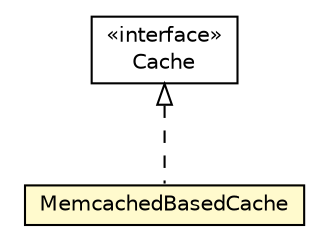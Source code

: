 #!/usr/local/bin/dot
#
# Class diagram 
# Generated by UMLGraph version R5_6_6-8-g8d7759 (http://www.umlgraph.org/)
#

digraph G {
	edge [fontname="Helvetica",fontsize=10,labelfontname="Helvetica",labelfontsize=10];
	node [fontname="Helvetica",fontsize=10,shape=plaintext];
	nodesep=0.25;
	ranksep=0.5;
	// org.dayatang.cache.Cache
	c68852 [label=<<table title="org.dayatang.cache.Cache" border="0" cellborder="1" cellspacing="0" cellpadding="2" port="p" href="../Cache.html">
		<tr><td><table border="0" cellspacing="0" cellpadding="1">
<tr><td align="center" balign="center"> &#171;interface&#187; </td></tr>
<tr><td align="center" balign="center"> Cache </td></tr>
		</table></td></tr>
		</table>>, URL="../Cache.html", fontname="Helvetica", fontcolor="black", fontsize=10.0];
	// org.dayatang.cache.memcached.MemcachedBasedCache
	c68853 [label=<<table title="org.dayatang.cache.memcached.MemcachedBasedCache" border="0" cellborder="1" cellspacing="0" cellpadding="2" port="p" bgcolor="lemonChiffon" href="./MemcachedBasedCache.html">
		<tr><td><table border="0" cellspacing="0" cellpadding="1">
<tr><td align="center" balign="center"> MemcachedBasedCache </td></tr>
		</table></td></tr>
		</table>>, URL="./MemcachedBasedCache.html", fontname="Helvetica", fontcolor="black", fontsize=10.0];
	//org.dayatang.cache.memcached.MemcachedBasedCache implements org.dayatang.cache.Cache
	c68852:p -> c68853:p [dir=back,arrowtail=empty,style=dashed];
}

